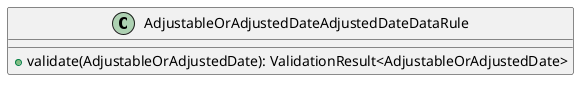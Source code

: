 @startuml

    class AdjustableOrAdjustedDateAdjustedDateDataRule [[AdjustableOrAdjustedDateAdjustedDateDataRule.html]] {
        +validate(AdjustableOrAdjustedDate): ValidationResult<AdjustableOrAdjustedDate>
    }

@enduml
